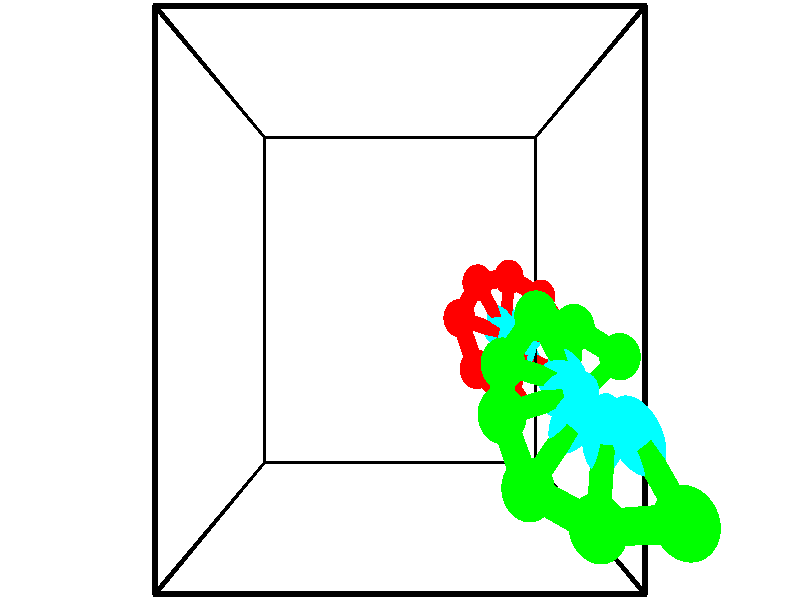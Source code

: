 // switches for output
#declare DRAW_BASES = 1; // possible values are 0, 1; only relevant for DNA ribbons
#declare DRAW_BASES_TYPE = 3; // possible values are 1, 2, 3; only relevant for DNA ribbons
#declare DRAW_FOG = 0; // set to 1 to enable fog

#include "colors.inc"

#include "transforms.inc"
background { rgb <1, 1, 1>}

#default {
   normal{
       ripples 0.25
       frequency 0.20
       turbulence 0.2
       lambda 5
   }
	finish {
		phong 0.1
		phong_size 40.
	}
}

// original window dimensions: 1024x640


// camera settings

camera {
	sky <-0, 1, 0>
	up <-0, 1, 0>
	right 1.6 * <1, 0, 0>
	location <2.5, 2.5, 11.1562>
	look_at <2.5, 2.5, 2.5>
	direction <0, 0, -8.6562>
	angle 67.0682
}


# declare cpy_camera_pos = <2.5, 2.5, 11.1562>;
# if (DRAW_FOG = 1)
fog {
	fog_type 2
	up vnormalize(cpy_camera_pos)
	color rgbt<1,1,1,0.3>
	distance 1e-5
	fog_alt 3e-3
	fog_offset 4
}
# end


// LIGHTS

# declare lum = 6;
global_settings {
	ambient_light rgb lum * <0.05, 0.05, 0.05>
	max_trace_level 15
}# declare cpy_direct_light_amount = 0.25;
light_source
{	1000 * <-1, -1, 1>,
	rgb lum * cpy_direct_light_amount
	parallel
}

light_source
{	1000 * <1, 1, -1>,
	rgb lum * cpy_direct_light_amount
	parallel
}

// strand 0

// nucleotide -1

// particle -1
sphere {
	<4.128222, 1.235072, 2.334045> 0.250000
	pigment { color rgbt <1,0,0,0> }
	no_shadow
}
cylinder {
	<4.215965, 1.624329, 2.361977>,  <4.268611, 1.857883, 2.378736>, 0.100000
	pigment { color rgbt <1,0,0,0> }
	no_shadow
}
cylinder {
	<4.215965, 1.624329, 2.361977>,  <4.128222, 1.235072, 2.334045>, 0.100000
	pigment { color rgbt <1,0,0,0> }
	no_shadow
}

// particle -1
sphere {
	<4.215965, 1.624329, 2.361977> 0.100000
	pigment { color rgbt <1,0,0,0> }
	no_shadow
}
sphere {
	0, 1
	scale<0.080000,0.200000,0.300000>
	matrix <-0.100668, 0.093765, -0.990492,
		-0.970437, 0.210244, 0.118533,
		0.219359, 0.973142, 0.069828,
		4.281773, 1.916271, 2.382925>
	pigment { color rgbt <0,1,1,0> }
	no_shadow
}
cylinder {
	<3.654046, 1.628727, 2.024622>,  <4.128222, 1.235072, 2.334045>, 0.130000
	pigment { color rgbt <1,0,0,0> }
	no_shadow
}

// nucleotide -1

// particle -1
sphere {
	<3.654046, 1.628727, 2.024622> 0.250000
	pigment { color rgbt <1,0,0,0> }
	no_shadow
}
cylinder {
	<3.992378, 1.841318, 2.006285>,  <4.195378, 1.968873, 1.995282>, 0.100000
	pigment { color rgbt <1,0,0,0> }
	no_shadow
}
cylinder {
	<3.992378, 1.841318, 2.006285>,  <3.654046, 1.628727, 2.024622>, 0.100000
	pigment { color rgbt <1,0,0,0> }
	no_shadow
}

// particle -1
sphere {
	<3.992378, 1.841318, 2.006285> 0.100000
	pigment { color rgbt <1,0,0,0> }
	no_shadow
}
sphere {
	0, 1
	scale<0.080000,0.200000,0.300000>
	matrix <-0.099770, 0.073186, -0.992315,
		-0.524038, 0.843905, 0.114928,
		0.845831, 0.531478, -0.045844,
		4.246128, 2.000762, 1.992531>
	pigment { color rgbt <0,1,1,0> }
	no_shadow
}
cylinder {
	<3.434956, 2.262364, 1.640940>,  <3.654046, 1.628727, 2.024622>, 0.130000
	pigment { color rgbt <1,0,0,0> }
	no_shadow
}

// nucleotide -1

// particle -1
sphere {
	<3.434956, 2.262364, 1.640940> 0.250000
	pigment { color rgbt <1,0,0,0> }
	no_shadow
}
cylinder {
	<3.819466, 2.152264, 1.635445>,  <4.050171, 2.086203, 1.632147>, 0.100000
	pigment { color rgbt <1,0,0,0> }
	no_shadow
}
cylinder {
	<3.819466, 2.152264, 1.635445>,  <3.434956, 2.262364, 1.640940>, 0.100000
	pigment { color rgbt <1,0,0,0> }
	no_shadow
}

// particle -1
sphere {
	<3.819466, 2.152264, 1.635445> 0.100000
	pigment { color rgbt <1,0,0,0> }
	no_shadow
}
sphere {
	0, 1
	scale<0.080000,0.200000,0.300000>
	matrix <0.035358, 0.172617, -0.984354,
		0.273316, 0.945749, 0.175664,
		0.961274, -0.275251, -0.013739,
		4.107848, 2.069688, 1.631323>
	pigment { color rgbt <0,1,1,0> }
	no_shadow
}
cylinder {
	<3.780242, 2.740007, 1.204018>,  <3.434956, 2.262364, 1.640940>, 0.130000
	pigment { color rgbt <1,0,0,0> }
	no_shadow
}

// nucleotide -1

// particle -1
sphere {
	<3.780242, 2.740007, 1.204018> 0.250000
	pigment { color rgbt <1,0,0,0> }
	no_shadow
}
cylinder {
	<3.999557, 2.406178, 1.225439>,  <4.131146, 2.205880, 1.238291>, 0.100000
	pigment { color rgbt <1,0,0,0> }
	no_shadow
}
cylinder {
	<3.999557, 2.406178, 1.225439>,  <3.780242, 2.740007, 1.204018>, 0.100000
	pigment { color rgbt <1,0,0,0> }
	no_shadow
}

// particle -1
sphere {
	<3.999557, 2.406178, 1.225439> 0.100000
	pigment { color rgbt <1,0,0,0> }
	no_shadow
}
sphere {
	0, 1
	scale<0.080000,0.200000,0.300000>
	matrix <0.181338, 0.056133, -0.981817,
		0.816393, 0.548030, 0.182117,
		0.548288, -0.834573, 0.053552,
		4.164044, 2.155806, 1.241505>
	pigment { color rgbt <0,1,1,0> }
	no_shadow
}
cylinder {
	<4.369771, 2.827291, 0.783704>,  <3.780242, 2.740007, 1.204018>, 0.130000
	pigment { color rgbt <1,0,0,0> }
	no_shadow
}

// nucleotide -1

// particle -1
sphere {
	<4.369771, 2.827291, 0.783704> 0.250000
	pigment { color rgbt <1,0,0,0> }
	no_shadow
}
cylinder {
	<4.338493, 2.429142, 0.806036>,  <4.319726, 2.190252, 0.819435>, 0.100000
	pigment { color rgbt <1,0,0,0> }
	no_shadow
}
cylinder {
	<4.338493, 2.429142, 0.806036>,  <4.369771, 2.827291, 0.783704>, 0.100000
	pigment { color rgbt <1,0,0,0> }
	no_shadow
}

// particle -1
sphere {
	<4.338493, 2.429142, 0.806036> 0.100000
	pigment { color rgbt <1,0,0,0> }
	no_shadow
}
sphere {
	0, 1
	scale<0.080000,0.200000,0.300000>
	matrix <0.085304, -0.062475, -0.994394,
		0.993282, -0.072994, 0.089795,
		-0.078195, -0.995374, 0.055829,
		4.315035, 2.130530, 0.822785>
	pigment { color rgbt <0,1,1,0> }
	no_shadow
}
cylinder {
	<4.974433, 2.550198, 0.535237>,  <4.369771, 2.827291, 0.783704>, 0.130000
	pigment { color rgbt <1,0,0,0> }
	no_shadow
}

// nucleotide -1

// particle -1
sphere {
	<4.974433, 2.550198, 0.535237> 0.250000
	pigment { color rgbt <1,0,0,0> }
	no_shadow
}
cylinder {
	<4.723015, 2.240692, 0.503693>,  <4.572164, 2.054989, 0.484766>, 0.100000
	pigment { color rgbt <1,0,0,0> }
	no_shadow
}
cylinder {
	<4.723015, 2.240692, 0.503693>,  <4.974433, 2.550198, 0.535237>, 0.100000
	pigment { color rgbt <1,0,0,0> }
	no_shadow
}

// particle -1
sphere {
	<4.723015, 2.240692, 0.503693> 0.100000
	pigment { color rgbt <1,0,0,0> }
	no_shadow
}
sphere {
	0, 1
	scale<0.080000,0.200000,0.300000>
	matrix <0.268068, -0.120338, -0.955855,
		0.730116, -0.621939, 0.283059,
		-0.628546, -0.773764, -0.078862,
		4.534451, 2.008563, 0.480034>
	pigment { color rgbt <0,1,1,0> }
	no_shadow
}
cylinder {
	<5.455428, 2.054625, 0.223417>,  <4.974433, 2.550198, 0.535237>, 0.130000
	pigment { color rgbt <1,0,0,0> }
	no_shadow
}

// nucleotide -1

// particle -1
sphere {
	<5.455428, 2.054625, 0.223417> 0.250000
	pigment { color rgbt <1,0,0,0> }
	no_shadow
}
cylinder {
	<5.072289, 1.949455, 0.177116>,  <4.842405, 1.886353, 0.149336>, 0.100000
	pigment { color rgbt <1,0,0,0> }
	no_shadow
}
cylinder {
	<5.072289, 1.949455, 0.177116>,  <5.455428, 2.054625, 0.223417>, 0.100000
	pigment { color rgbt <1,0,0,0> }
	no_shadow
}

// particle -1
sphere {
	<5.072289, 1.949455, 0.177116> 0.100000
	pigment { color rgbt <1,0,0,0> }
	no_shadow
}
sphere {
	0, 1
	scale<0.080000,0.200000,0.300000>
	matrix <0.210393, -0.367687, -0.905837,
		0.195607, -0.892007, 0.407505,
		-0.957848, -0.262925, -0.115750,
		4.784934, 1.870578, 0.142391>
	pigment { color rgbt <0,1,1,0> }
	no_shadow
}
cylinder {
	<5.455697, 1.381365, 0.024167>,  <5.455428, 2.054625, 0.223417>, 0.130000
	pigment { color rgbt <1,0,0,0> }
	no_shadow
}

// nucleotide -1

// particle -1
sphere {
	<5.455697, 1.381365, 0.024167> 0.250000
	pigment { color rgbt <1,0,0,0> }
	no_shadow
}
cylinder {
	<5.106529, 1.526363, -0.106436>,  <4.897028, 1.613362, -0.184798>, 0.100000
	pigment { color rgbt <1,0,0,0> }
	no_shadow
}
cylinder {
	<5.106529, 1.526363, -0.106436>,  <5.455697, 1.381365, 0.024167>, 0.100000
	pigment { color rgbt <1,0,0,0> }
	no_shadow
}

// particle -1
sphere {
	<5.106529, 1.526363, -0.106436> 0.100000
	pigment { color rgbt <1,0,0,0> }
	no_shadow
}
sphere {
	0, 1
	scale<0.080000,0.200000,0.300000>
	matrix <0.205035, -0.334697, -0.919749,
		-0.442688, -0.869812, 0.217839,
		-0.872919, 0.362497, -0.326508,
		4.844653, 1.635112, -0.204388>
	pigment { color rgbt <0,1,1,0> }
	no_shadow
}
// strand 1

// nucleotide -1

// particle -1
sphere {
	<5.296461, 1.899652, 3.472086> 0.250000
	pigment { color rgbt <0,1,0,0> }
	no_shadow
}
cylinder {
	<4.984154, 1.650723, 3.494411>,  <4.796769, 1.501365, 3.507807>, 0.100000
	pigment { color rgbt <0,1,0,0> }
	no_shadow
}
cylinder {
	<4.984154, 1.650723, 3.494411>,  <5.296461, 1.899652, 3.472086>, 0.100000
	pigment { color rgbt <0,1,0,0> }
	no_shadow
}

// particle -1
sphere {
	<4.984154, 1.650723, 3.494411> 0.100000
	pigment { color rgbt <0,1,0,0> }
	no_shadow
}
sphere {
	0, 1
	scale<0.080000,0.200000,0.300000>
	matrix <-0.131773, 0.251320, 0.958892,
		-0.610767, 0.741318, -0.278228,
		-0.780769, -0.622323, 0.055813,
		4.749923, 1.464026, 3.511155>
	pigment { color rgbt <0,1,1,0> }
	no_shadow
}
cylinder {
	<4.662304, 2.210837, 3.641943>,  <5.296461, 1.899652, 3.472086>, 0.130000
	pigment { color rgbt <0,1,0,0> }
	no_shadow
}

// nucleotide -1

// particle -1
sphere {
	<4.662304, 2.210837, 3.641943> 0.250000
	pigment { color rgbt <0,1,0,0> }
	no_shadow
}
cylinder {
	<4.614594, 1.836327, 3.774101>,  <4.585967, 1.611621, 3.853396>, 0.100000
	pigment { color rgbt <0,1,0,0> }
	no_shadow
}
cylinder {
	<4.614594, 1.836327, 3.774101>,  <4.662304, 2.210837, 3.641943>, 0.100000
	pigment { color rgbt <0,1,0,0> }
	no_shadow
}

// particle -1
sphere {
	<4.614594, 1.836327, 3.774101> 0.100000
	pigment { color rgbt <0,1,0,0> }
	no_shadow
}
sphere {
	0, 1
	scale<0.080000,0.200000,0.300000>
	matrix <-0.124654, 0.344261, 0.930562,
		-0.985005, 0.069809, -0.157773,
		-0.119276, -0.936275, 0.330397,
		4.578811, 1.555444, 3.873220>
	pigment { color rgbt <0,1,1,0> }
	no_shadow
}
cylinder {
	<4.109027, 2.345270, 4.004674>,  <4.662304, 2.210837, 3.641943>, 0.130000
	pigment { color rgbt <0,1,0,0> }
	no_shadow
}

// nucleotide -1

// particle -1
sphere {
	<4.109027, 2.345270, 4.004674> 0.250000
	pigment { color rgbt <0,1,0,0> }
	no_shadow
}
cylinder {
	<4.293213, 2.012695, 4.129051>,  <4.403724, 1.813150, 4.203677>, 0.100000
	pigment { color rgbt <0,1,0,0> }
	no_shadow
}
cylinder {
	<4.293213, 2.012695, 4.129051>,  <4.109027, 2.345270, 4.004674>, 0.100000
	pigment { color rgbt <0,1,0,0> }
	no_shadow
}

// particle -1
sphere {
	<4.293213, 2.012695, 4.129051> 0.100000
	pigment { color rgbt <0,1,0,0> }
	no_shadow
}
sphere {
	0, 1
	scale<0.080000,0.200000,0.300000>
	matrix <-0.249149, 0.215154, 0.944264,
		-0.851996, -0.512270, -0.108082,
		0.460464, -0.831437, 0.310942,
		4.431352, 1.763264, 4.222334>
	pigment { color rgbt <0,1,1,0> }
	no_shadow
}
cylinder {
	<3.668822, 1.895220, 4.293591>,  <4.109027, 2.345270, 4.004674>, 0.130000
	pigment { color rgbt <0,1,0,0> }
	no_shadow
}

// nucleotide -1

// particle -1
sphere {
	<3.668822, 1.895220, 4.293591> 0.250000
	pigment { color rgbt <0,1,0,0> }
	no_shadow
}
cylinder {
	<4.023605, 1.811253, 4.458145>,  <4.236475, 1.760872, 4.556878>, 0.100000
	pigment { color rgbt <0,1,0,0> }
	no_shadow
}
cylinder {
	<4.023605, 1.811253, 4.458145>,  <3.668822, 1.895220, 4.293591>, 0.100000
	pigment { color rgbt <0,1,0,0> }
	no_shadow
}

// particle -1
sphere {
	<4.023605, 1.811253, 4.458145> 0.100000
	pigment { color rgbt <0,1,0,0> }
	no_shadow
}
sphere {
	0, 1
	scale<0.080000,0.200000,0.300000>
	matrix <-0.383652, 0.161022, 0.909331,
		-0.257129, -0.964368, 0.062283,
		0.886959, -0.209920, 0.411385,
		4.289693, 1.748277, 4.581561>
	pigment { color rgbt <0,1,1,0> }
	no_shadow
}
cylinder {
	<3.554863, 1.509857, 4.912790>,  <3.668822, 1.895220, 4.293591>, 0.130000
	pigment { color rgbt <0,1,0,0> }
	no_shadow
}

// nucleotide -1

// particle -1
sphere {
	<3.554863, 1.509857, 4.912790> 0.250000
	pigment { color rgbt <0,1,0,0> }
	no_shadow
}
cylinder {
	<3.935921, 1.619453, 4.965553>,  <4.164555, 1.685211, 4.997211>, 0.100000
	pigment { color rgbt <0,1,0,0> }
	no_shadow
}
cylinder {
	<3.935921, 1.619453, 4.965553>,  <3.554863, 1.509857, 4.912790>, 0.100000
	pigment { color rgbt <0,1,0,0> }
	no_shadow
}

// particle -1
sphere {
	<3.935921, 1.619453, 4.965553> 0.100000
	pigment { color rgbt <0,1,0,0> }
	no_shadow
}
sphere {
	0, 1
	scale<0.080000,0.200000,0.300000>
	matrix <-0.159209, 0.079823, 0.984012,
		0.259081, -0.958414, 0.119665,
		0.952643, 0.273991, 0.131908,
		4.221714, 1.701651, 5.005126>
	pigment { color rgbt <0,1,1,0> }
	no_shadow
}
cylinder {
	<3.717957, 0.997643, 5.411959>,  <3.554863, 1.509857, 4.912790>, 0.130000
	pigment { color rgbt <0,1,0,0> }
	no_shadow
}

// nucleotide -1

// particle -1
sphere {
	<3.717957, 0.997643, 5.411959> 0.250000
	pigment { color rgbt <0,1,0,0> }
	no_shadow
}
cylinder {
	<3.966064, 1.311317, 5.419113>,  <4.114929, 1.499522, 5.423406>, 0.100000
	pigment { color rgbt <0,1,0,0> }
	no_shadow
}
cylinder {
	<3.966064, 1.311317, 5.419113>,  <3.717957, 0.997643, 5.411959>, 0.100000
	pigment { color rgbt <0,1,0,0> }
	no_shadow
}

// particle -1
sphere {
	<3.966064, 1.311317, 5.419113> 0.100000
	pigment { color rgbt <0,1,0,0> }
	no_shadow
}
sphere {
	0, 1
	scale<0.080000,0.200000,0.300000>
	matrix <0.059940, -0.070120, 0.995736,
		0.782096, -0.616552, -0.090497,
		0.620269, 0.784185, 0.017885,
		4.152145, 1.546573, 5.424479>
	pigment { color rgbt <0,1,1,0> }
	no_shadow
}
cylinder {
	<4.243373, 0.824389, 5.836935>,  <3.717957, 0.997643, 5.411959>, 0.130000
	pigment { color rgbt <0,1,0,0> }
	no_shadow
}

// nucleotide -1

// particle -1
sphere {
	<4.243373, 0.824389, 5.836935> 0.250000
	pigment { color rgbt <0,1,0,0> }
	no_shadow
}
cylinder {
	<4.268051, 1.223236, 5.854599>,  <4.282858, 1.462544, 5.865197>, 0.100000
	pigment { color rgbt <0,1,0,0> }
	no_shadow
}
cylinder {
	<4.268051, 1.223236, 5.854599>,  <4.243373, 0.824389, 5.836935>, 0.100000
	pigment { color rgbt <0,1,0,0> }
	no_shadow
}

// particle -1
sphere {
	<4.268051, 1.223236, 5.854599> 0.100000
	pigment { color rgbt <0,1,0,0> }
	no_shadow
}
sphere {
	0, 1
	scale<0.080000,0.200000,0.300000>
	matrix <0.142445, -0.052588, 0.988405,
		0.987878, -0.054690, -0.145279,
		0.061696, 0.997118, 0.044160,
		4.286560, 1.522371, 5.867847>
	pigment { color rgbt <0,1,1,0> }
	no_shadow
}
cylinder {
	<4.810217, 0.997099, 6.277449>,  <4.243373, 0.824389, 5.836935>, 0.130000
	pigment { color rgbt <0,1,0,0> }
	no_shadow
}

// nucleotide -1

// particle -1
sphere {
	<4.810217, 0.997099, 6.277449> 0.250000
	pigment { color rgbt <0,1,0,0> }
	no_shadow
}
cylinder {
	<4.588730, 1.329865, 6.262943>,  <4.455838, 1.529524, 6.254240>, 0.100000
	pigment { color rgbt <0,1,0,0> }
	no_shadow
}
cylinder {
	<4.588730, 1.329865, 6.262943>,  <4.810217, 0.997099, 6.277449>, 0.100000
	pigment { color rgbt <0,1,0,0> }
	no_shadow
}

// particle -1
sphere {
	<4.588730, 1.329865, 6.262943> 0.100000
	pigment { color rgbt <0,1,0,0> }
	no_shadow
}
sphere {
	0, 1
	scale<0.080000,0.200000,0.300000>
	matrix <-0.030134, 0.023502, 0.999269,
		0.832159, 0.554406, 0.012055,
		-0.553718, 0.831914, -0.036264,
		4.422615, 1.579439, 6.252064>
	pigment { color rgbt <0,1,1,0> }
	no_shadow
}
// box output
cylinder {
	<0.000000, 0.000000, 0.000000>,  <5.000000, 0.000000, 0.000000>, 0.025000
	pigment { color rgbt <0,0,0,0> }
	no_shadow
}
cylinder {
	<0.000000, 0.000000, 0.000000>,  <0.000000, 5.000000, 0.000000>, 0.025000
	pigment { color rgbt <0,0,0,0> }
	no_shadow
}
cylinder {
	<0.000000, 0.000000, 0.000000>,  <0.000000, 0.000000, 5.000000>, 0.025000
	pigment { color rgbt <0,0,0,0> }
	no_shadow
}
cylinder {
	<5.000000, 5.000000, 5.000000>,  <0.000000, 5.000000, 5.000000>, 0.025000
	pigment { color rgbt <0,0,0,0> }
	no_shadow
}
cylinder {
	<5.000000, 5.000000, 5.000000>,  <5.000000, 0.000000, 5.000000>, 0.025000
	pigment { color rgbt <0,0,0,0> }
	no_shadow
}
cylinder {
	<5.000000, 5.000000, 5.000000>,  <5.000000, 5.000000, 0.000000>, 0.025000
	pigment { color rgbt <0,0,0,0> }
	no_shadow
}
cylinder {
	<0.000000, 0.000000, 5.000000>,  <0.000000, 5.000000, 5.000000>, 0.025000
	pigment { color rgbt <0,0,0,0> }
	no_shadow
}
cylinder {
	<0.000000, 0.000000, 5.000000>,  <5.000000, 0.000000, 5.000000>, 0.025000
	pigment { color rgbt <0,0,0,0> }
	no_shadow
}
cylinder {
	<5.000000, 5.000000, 0.000000>,  <0.000000, 5.000000, 0.000000>, 0.025000
	pigment { color rgbt <0,0,0,0> }
	no_shadow
}
cylinder {
	<5.000000, 5.000000, 0.000000>,  <5.000000, 0.000000, 0.000000>, 0.025000
	pigment { color rgbt <0,0,0,0> }
	no_shadow
}
cylinder {
	<5.000000, 0.000000, 5.000000>,  <5.000000, 0.000000, 0.000000>, 0.025000
	pigment { color rgbt <0,0,0,0> }
	no_shadow
}
cylinder {
	<0.000000, 5.000000, 0.000000>,  <0.000000, 5.000000, 5.000000>, 0.025000
	pigment { color rgbt <0,0,0,0> }
	no_shadow
}
// end of box output
